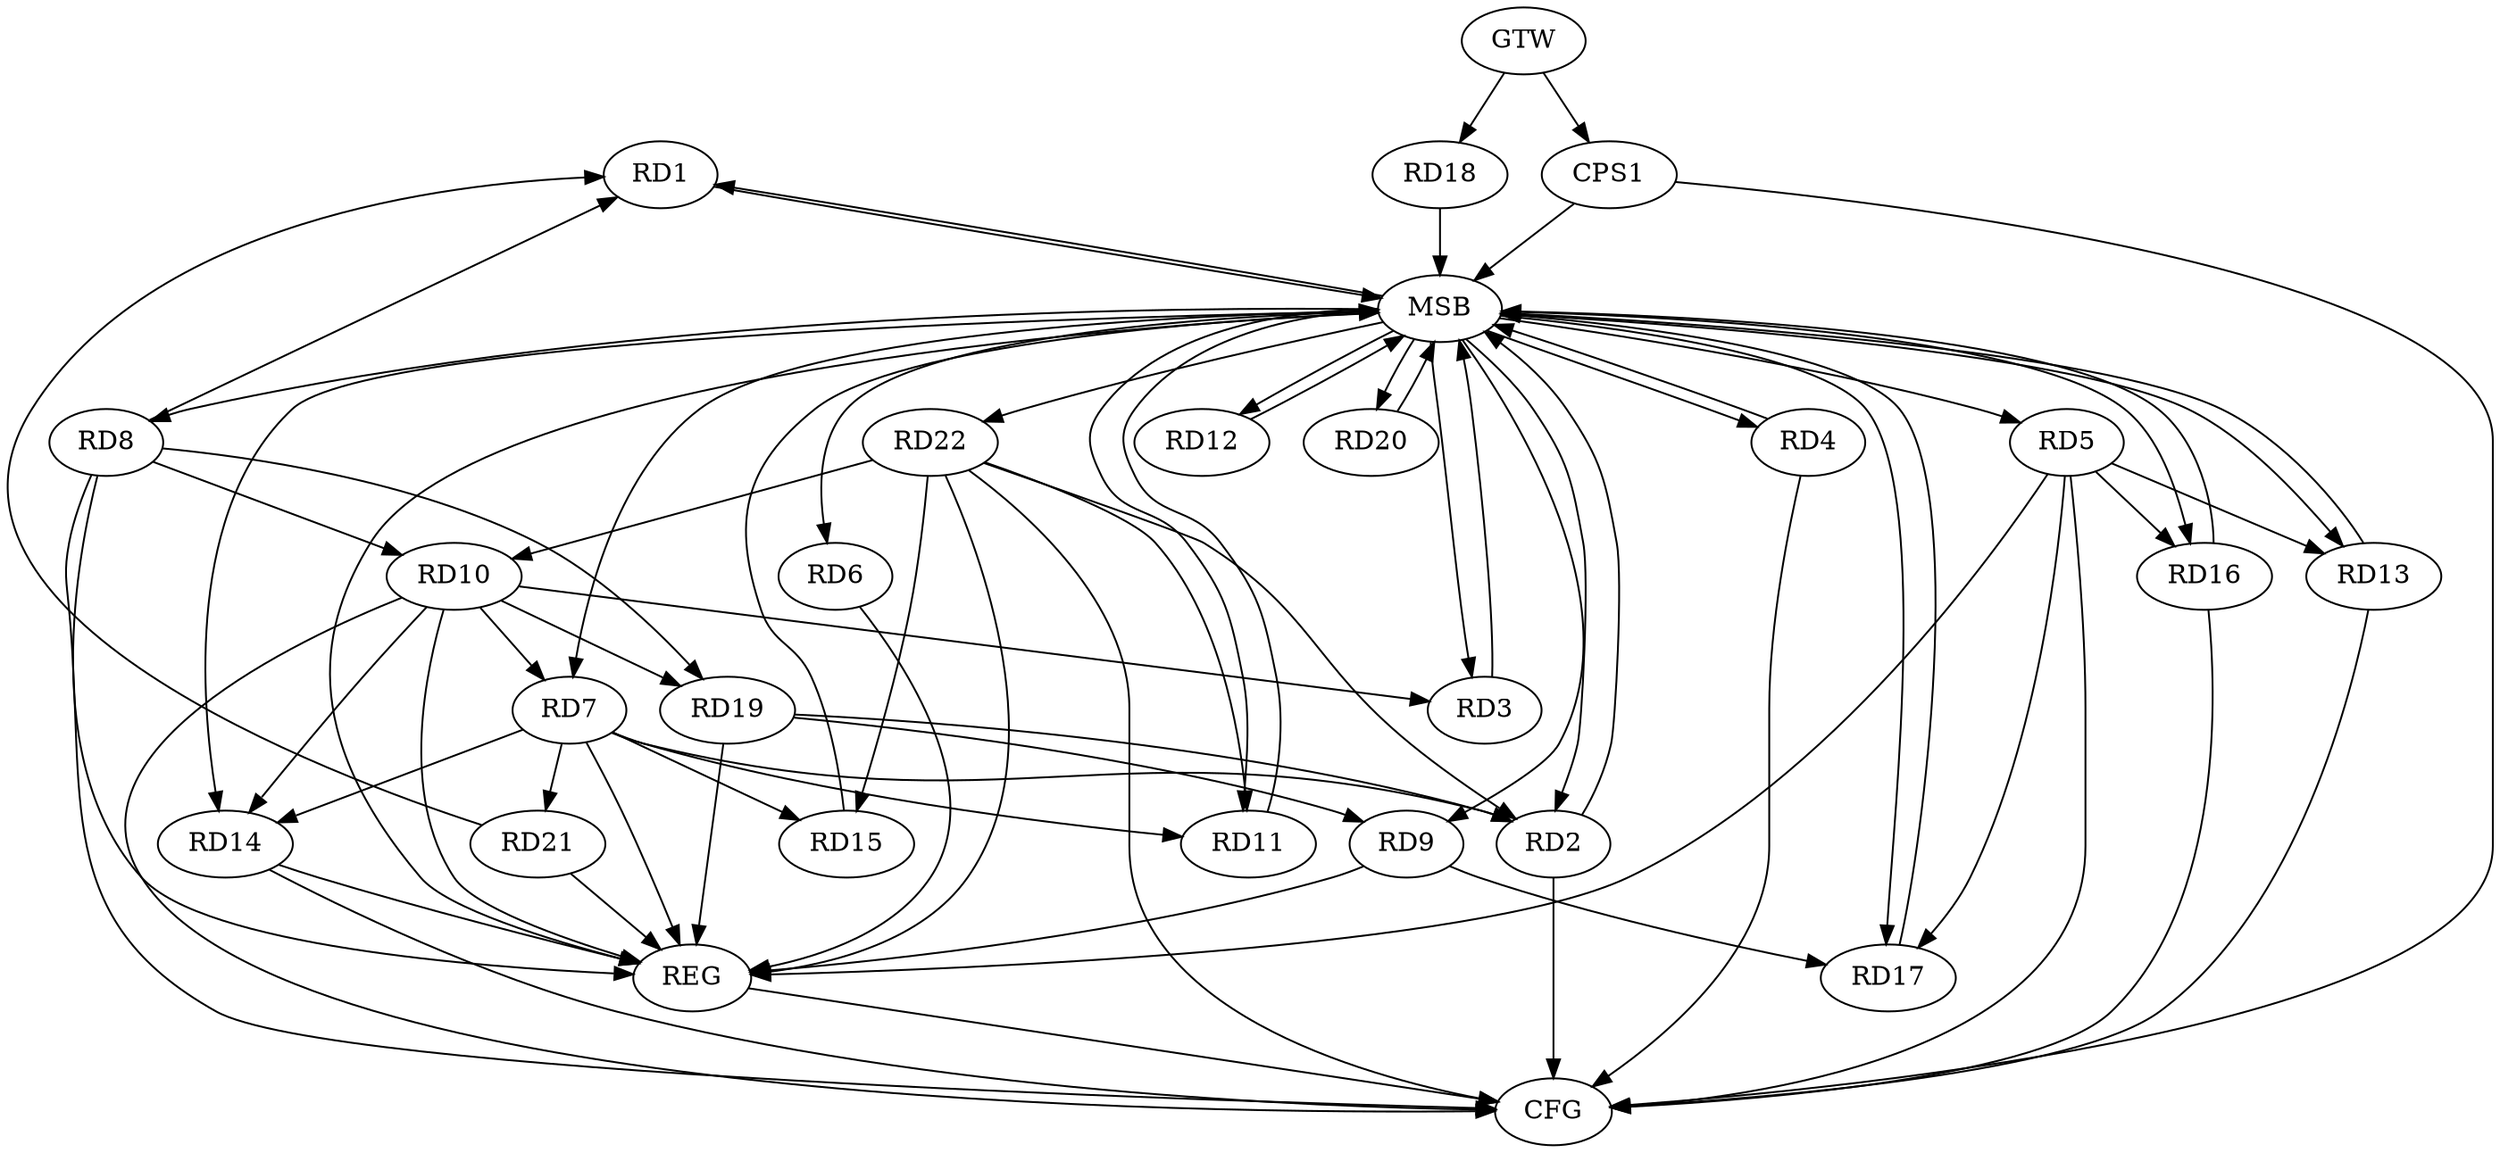 strict digraph G {
  RD1 [ label="RD1" ];
  RD2 [ label="RD2" ];
  RD3 [ label="RD3" ];
  RD4 [ label="RD4" ];
  RD5 [ label="RD5" ];
  RD6 [ label="RD6" ];
  RD7 [ label="RD7" ];
  RD8 [ label="RD8" ];
  RD9 [ label="RD9" ];
  RD10 [ label="RD10" ];
  RD11 [ label="RD11" ];
  RD12 [ label="RD12" ];
  RD13 [ label="RD13" ];
  RD14 [ label="RD14" ];
  RD15 [ label="RD15" ];
  RD16 [ label="RD16" ];
  RD17 [ label="RD17" ];
  RD18 [ label="RD18" ];
  RD19 [ label="RD19" ];
  RD20 [ label="RD20" ];
  RD21 [ label="RD21" ];
  RD22 [ label="RD22" ];
  CPS1 [ label="CPS1" ];
  GTW [ label="GTW" ];
  REG [ label="REG" ];
  MSB [ label="MSB" ];
  CFG [ label="CFG" ];
  RD8 -> RD1;
  RD21 -> RD1;
  RD7 -> RD2;
  RD19 -> RD2;
  RD22 -> RD2;
  RD10 -> RD3;
  RD5 -> RD13;
  RD5 -> RD16;
  RD5 -> RD17;
  RD10 -> RD7;
  RD7 -> RD11;
  RD7 -> RD14;
  RD7 -> RD15;
  RD7 -> RD21;
  RD8 -> RD10;
  RD8 -> RD19;
  RD9 -> RD17;
  RD19 -> RD9;
  RD10 -> RD14;
  RD10 -> RD19;
  RD22 -> RD10;
  RD22 -> RD11;
  RD22 -> RD15;
  GTW -> RD18;
  GTW -> CPS1;
  RD5 -> REG;
  RD6 -> REG;
  RD7 -> REG;
  RD8 -> REG;
  RD9 -> REG;
  RD10 -> REG;
  RD14 -> REG;
  RD19 -> REG;
  RD21 -> REG;
  RD22 -> REG;
  RD1 -> MSB;
  MSB -> RD14;
  MSB -> RD20;
  MSB -> REG;
  RD2 -> MSB;
  MSB -> RD9;
  MSB -> RD11;
  MSB -> RD12;
  RD3 -> MSB;
  MSB -> RD1;
  MSB -> RD4;
  RD4 -> MSB;
  MSB -> RD5;
  MSB -> RD13;
  RD11 -> MSB;
  MSB -> RD2;
  RD12 -> MSB;
  RD13 -> MSB;
  RD15 -> MSB;
  RD16 -> MSB;
  RD17 -> MSB;
  RD18 -> MSB;
  MSB -> RD3;
  MSB -> RD8;
  RD20 -> MSB;
  MSB -> RD7;
  MSB -> RD16;
  MSB -> RD22;
  CPS1 -> MSB;
  MSB -> RD6;
  MSB -> RD17;
  RD14 -> CFG;
  RD13 -> CFG;
  RD16 -> CFG;
  RD4 -> CFG;
  RD22 -> CFG;
  RD10 -> CFG;
  RD8 -> CFG;
  CPS1 -> CFG;
  RD2 -> CFG;
  RD5 -> CFG;
  REG -> CFG;
}
